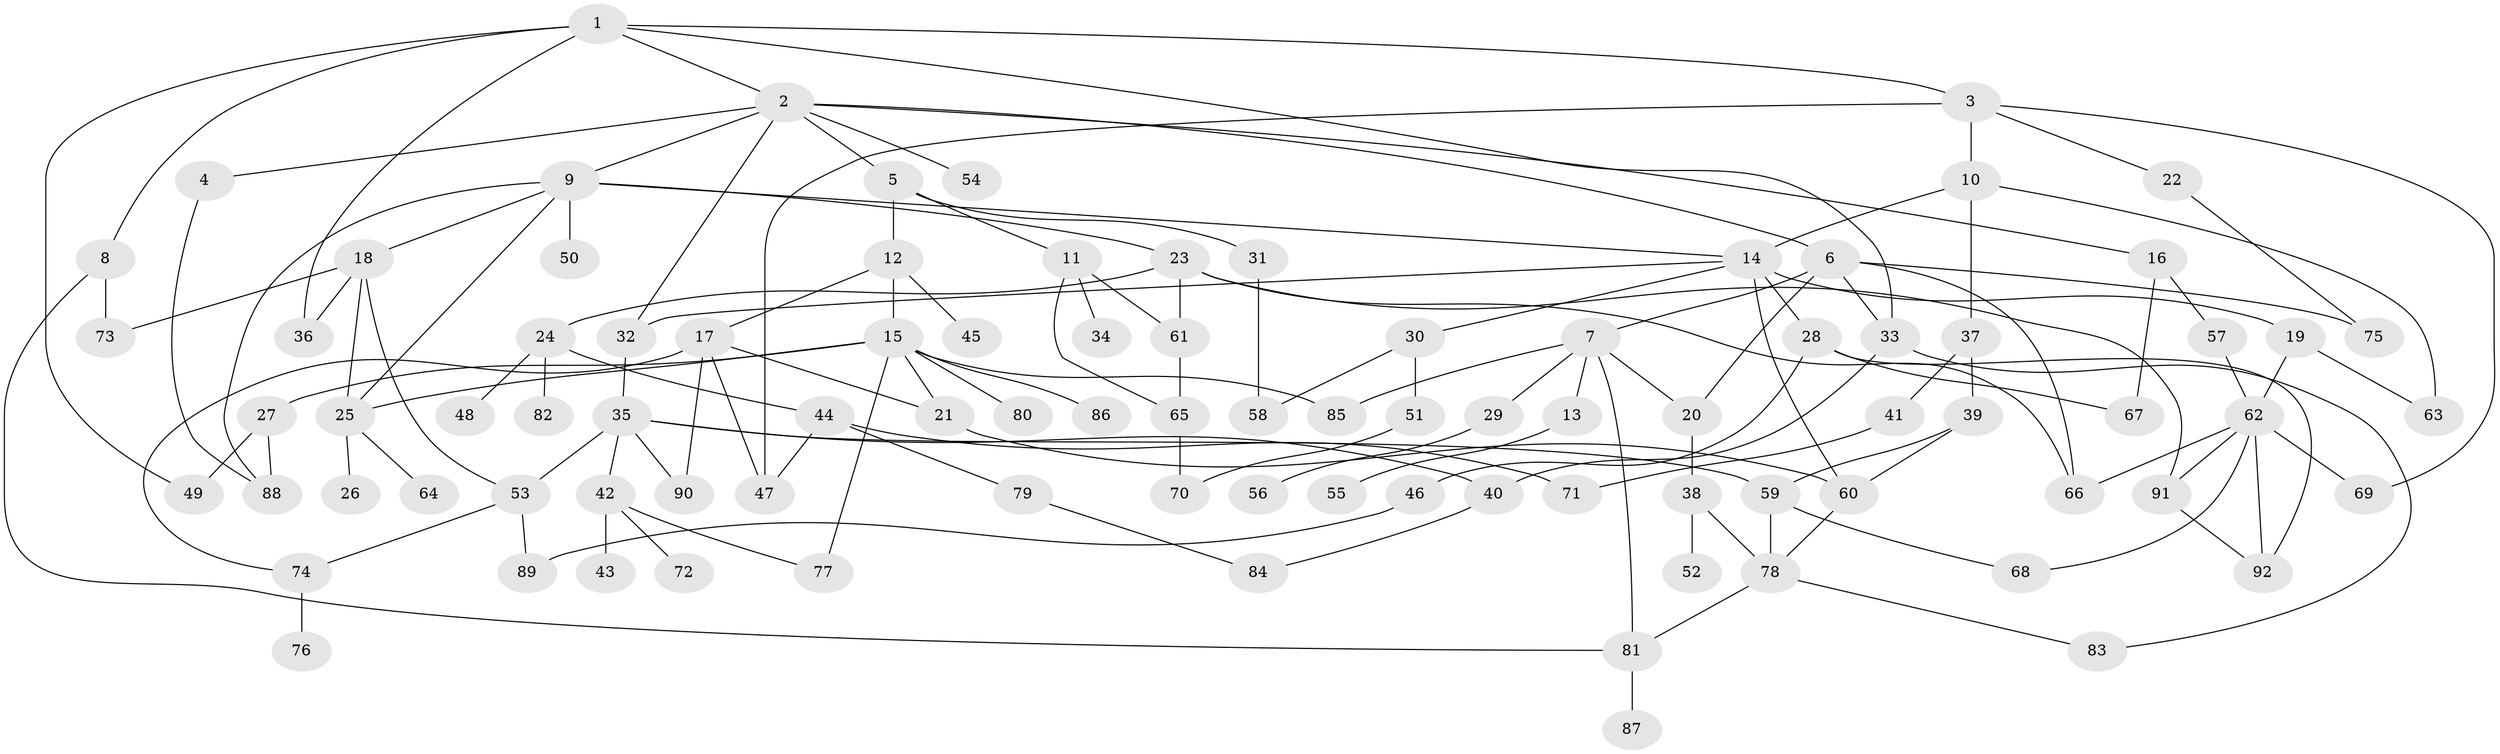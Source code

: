 // coarse degree distribution, {6: 0.078125, 10: 0.03125, 5: 0.03125, 2: 0.265625, 7: 0.0625, 3: 0.171875, 4: 0.125, 11: 0.015625, 1: 0.21875}
// Generated by graph-tools (version 1.1) at 2025/51/02/27/25 19:51:37]
// undirected, 92 vertices, 137 edges
graph export_dot {
graph [start="1"]
  node [color=gray90,style=filled];
  1;
  2;
  3;
  4;
  5;
  6;
  7;
  8;
  9;
  10;
  11;
  12;
  13;
  14;
  15;
  16;
  17;
  18;
  19;
  20;
  21;
  22;
  23;
  24;
  25;
  26;
  27;
  28;
  29;
  30;
  31;
  32;
  33;
  34;
  35;
  36;
  37;
  38;
  39;
  40;
  41;
  42;
  43;
  44;
  45;
  46;
  47;
  48;
  49;
  50;
  51;
  52;
  53;
  54;
  55;
  56;
  57;
  58;
  59;
  60;
  61;
  62;
  63;
  64;
  65;
  66;
  67;
  68;
  69;
  70;
  71;
  72;
  73;
  74;
  75;
  76;
  77;
  78;
  79;
  80;
  81;
  82;
  83;
  84;
  85;
  86;
  87;
  88;
  89;
  90;
  91;
  92;
  1 -- 2;
  1 -- 3;
  1 -- 8;
  1 -- 33;
  1 -- 36;
  1 -- 49;
  2 -- 4;
  2 -- 5;
  2 -- 6;
  2 -- 9;
  2 -- 16;
  2 -- 54;
  2 -- 32;
  3 -- 10;
  3 -- 22;
  3 -- 69;
  3 -- 47;
  4 -- 88;
  5 -- 11;
  5 -- 12;
  5 -- 31;
  6 -- 7;
  6 -- 20;
  6 -- 75;
  6 -- 66;
  6 -- 33;
  7 -- 13;
  7 -- 29;
  7 -- 81;
  7 -- 85;
  7 -- 20;
  8 -- 81;
  8 -- 73;
  9 -- 18;
  9 -- 23;
  9 -- 50;
  9 -- 14;
  9 -- 88;
  9 -- 25;
  10 -- 14;
  10 -- 37;
  10 -- 63;
  11 -- 34;
  11 -- 61;
  11 -- 65;
  12 -- 15;
  12 -- 17;
  12 -- 45;
  13 -- 55;
  14 -- 19;
  14 -- 28;
  14 -- 30;
  14 -- 32;
  14 -- 60;
  15 -- 25;
  15 -- 27;
  15 -- 77;
  15 -- 80;
  15 -- 85;
  15 -- 86;
  15 -- 21;
  16 -- 57;
  16 -- 67;
  17 -- 21;
  17 -- 90;
  17 -- 74;
  17 -- 47;
  18 -- 73;
  18 -- 36;
  18 -- 53;
  18 -- 25;
  19 -- 62;
  19 -- 63;
  20 -- 38;
  21 -- 60;
  22 -- 75;
  23 -- 24;
  23 -- 66;
  23 -- 91;
  23 -- 61;
  24 -- 44;
  24 -- 48;
  24 -- 82;
  25 -- 26;
  25 -- 64;
  27 -- 49;
  27 -- 88;
  28 -- 46;
  28 -- 67;
  28 -- 92;
  29 -- 56;
  30 -- 51;
  30 -- 58;
  31 -- 58;
  32 -- 35;
  33 -- 83;
  33 -- 40;
  35 -- 40;
  35 -- 42;
  35 -- 53;
  35 -- 59;
  35 -- 90;
  37 -- 39;
  37 -- 41;
  38 -- 52;
  38 -- 78;
  39 -- 59;
  39 -- 60;
  40 -- 84;
  41 -- 71;
  42 -- 43;
  42 -- 72;
  42 -- 77;
  44 -- 47;
  44 -- 79;
  44 -- 71;
  46 -- 89;
  51 -- 70;
  53 -- 74;
  53 -- 89;
  57 -- 62;
  59 -- 68;
  59 -- 78;
  60 -- 78;
  61 -- 65;
  62 -- 68;
  62 -- 66;
  62 -- 92;
  62 -- 91;
  62 -- 69;
  65 -- 70;
  74 -- 76;
  78 -- 81;
  78 -- 83;
  79 -- 84;
  81 -- 87;
  91 -- 92;
}
